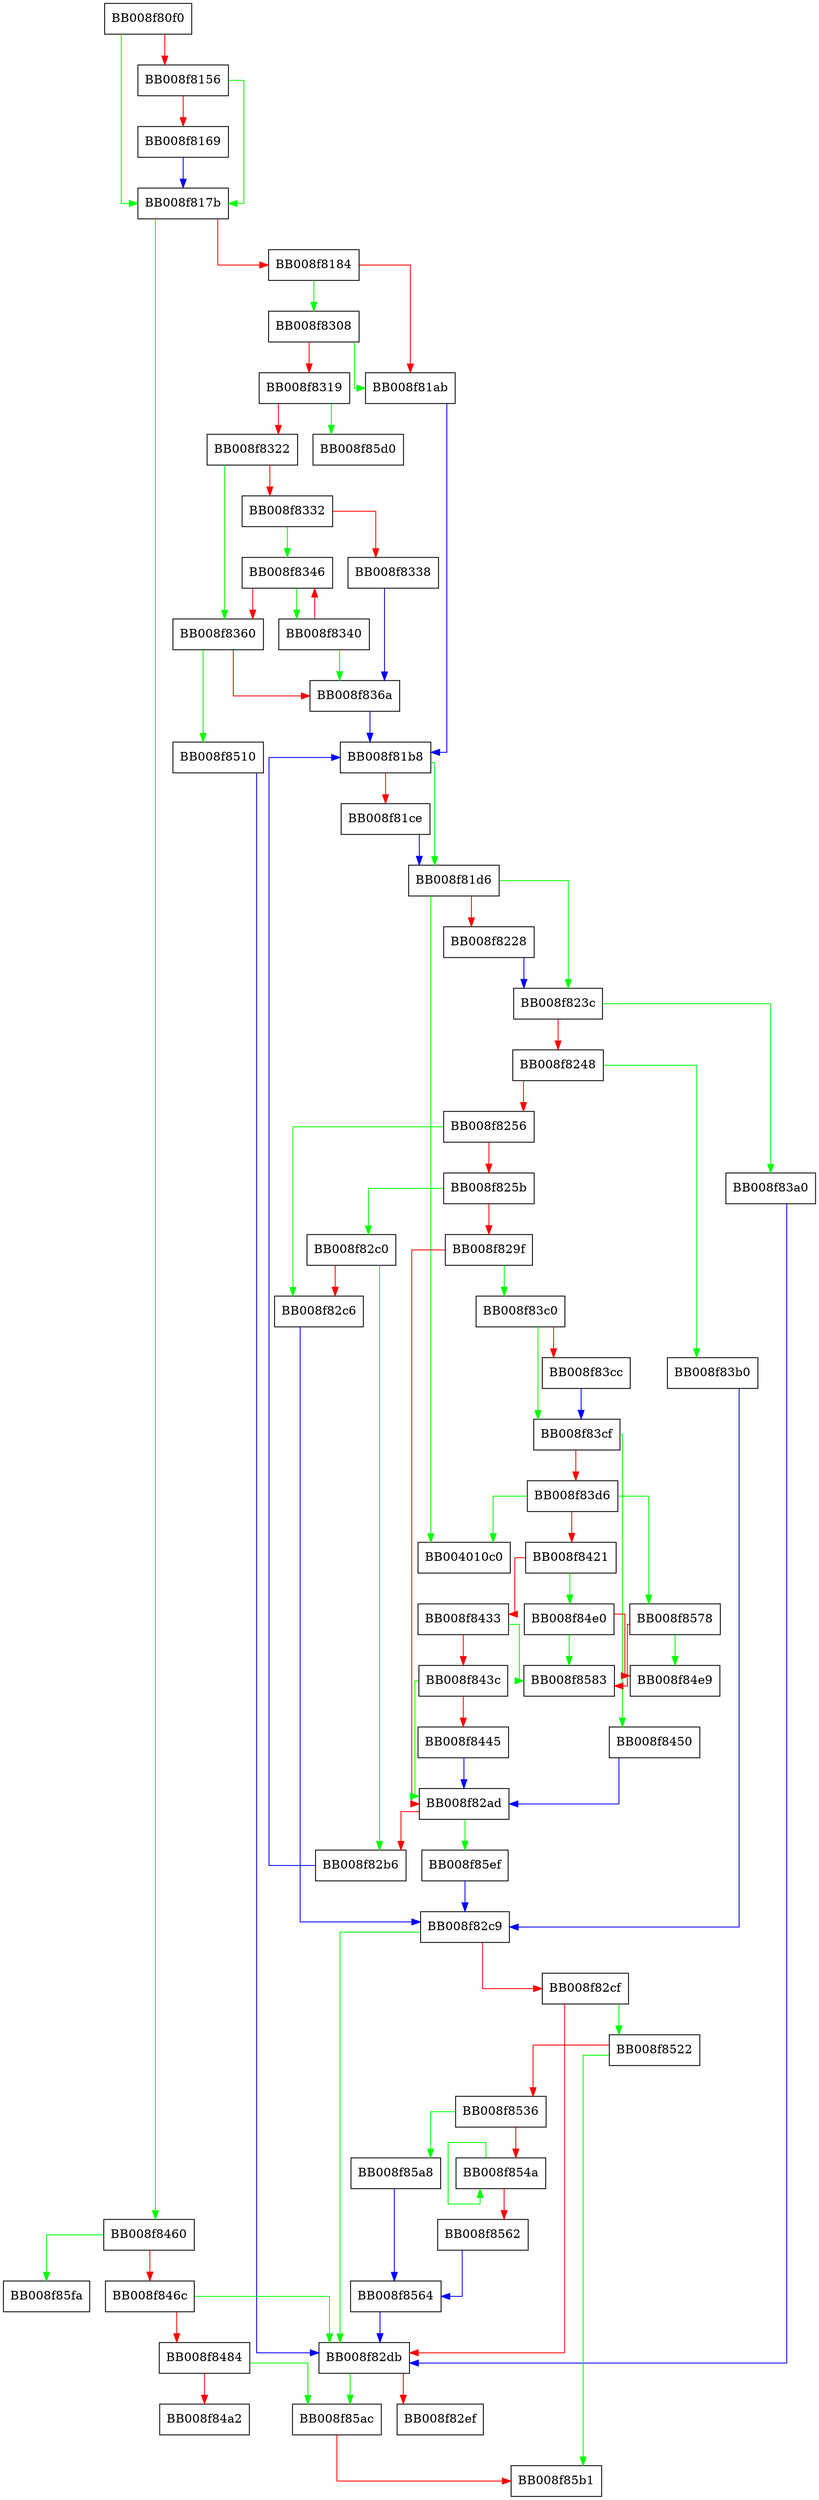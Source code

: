 digraph __gconv_transform_internal_ucs4le {
  node [shape="box"];
  graph [splines=ortho];
  BB008f80f0 -> BB008f817b [color="green"];
  BB008f80f0 -> BB008f8156 [color="red"];
  BB008f8156 -> BB008f817b [color="green"];
  BB008f8156 -> BB008f8169 [color="red"];
  BB008f8169 -> BB008f817b [color="blue"];
  BB008f817b -> BB008f8460 [color="green"];
  BB008f817b -> BB008f8184 [color="red"];
  BB008f8184 -> BB008f8308 [color="green"];
  BB008f8184 -> BB008f81ab [color="red"];
  BB008f81ab -> BB008f81b8 [color="blue"];
  BB008f81b8 -> BB008f81d6 [color="green"];
  BB008f81b8 -> BB008f81ce [color="red"];
  BB008f81ce -> BB008f81d6 [color="blue"];
  BB008f81d6 -> BB004010c0 [color="green"];
  BB008f81d6 -> BB008f823c [color="green"];
  BB008f81d6 -> BB008f8228 [color="red"];
  BB008f8228 -> BB008f823c [color="blue"];
  BB008f823c -> BB008f83a0 [color="green"];
  BB008f823c -> BB008f8248 [color="red"];
  BB008f8248 -> BB008f83b0 [color="green"];
  BB008f8248 -> BB008f8256 [color="red"];
  BB008f8256 -> BB008f82c6 [color="green"];
  BB008f8256 -> BB008f825b [color="red"];
  BB008f825b -> BB008f82c0 [color="green"];
  BB008f825b -> BB008f829f [color="red"];
  BB008f829f -> BB008f83c0 [color="green"];
  BB008f829f -> BB008f82ad [color="red"];
  BB008f82ad -> BB008f85ef [color="green"];
  BB008f82ad -> BB008f82b6 [color="red"];
  BB008f82b6 -> BB008f81b8 [color="blue"];
  BB008f82c0 -> BB008f82b6 [color="green"];
  BB008f82c0 -> BB008f82c6 [color="red"];
  BB008f82c6 -> BB008f82c9 [color="blue"];
  BB008f82c9 -> BB008f82db [color="green"];
  BB008f82c9 -> BB008f82cf [color="red"];
  BB008f82cf -> BB008f8522 [color="green"];
  BB008f82cf -> BB008f82db [color="red"];
  BB008f82db -> BB008f85ac [color="green"];
  BB008f82db -> BB008f82ef [color="red"];
  BB008f8308 -> BB008f81ab [color="green"];
  BB008f8308 -> BB008f8319 [color="red"];
  BB008f8319 -> BB008f85d0 [color="green"];
  BB008f8319 -> BB008f8322 [color="red"];
  BB008f8322 -> BB008f8360 [color="green"];
  BB008f8322 -> BB008f8332 [color="red"];
  BB008f8332 -> BB008f8346 [color="green"];
  BB008f8332 -> BB008f8338 [color="red"];
  BB008f8338 -> BB008f836a [color="blue"];
  BB008f8340 -> BB008f836a [color="green"];
  BB008f8340 -> BB008f8346 [color="red"];
  BB008f8346 -> BB008f8340 [color="green"];
  BB008f8346 -> BB008f8360 [color="red"];
  BB008f8360 -> BB008f8510 [color="green"];
  BB008f8360 -> BB008f836a [color="red"];
  BB008f836a -> BB008f81b8 [color="blue"];
  BB008f83a0 -> BB008f82db [color="blue"];
  BB008f83b0 -> BB008f82c9 [color="blue"];
  BB008f83c0 -> BB008f83cf [color="green"];
  BB008f83c0 -> BB008f83cc [color="red"];
  BB008f83cc -> BB008f83cf [color="blue"];
  BB008f83cf -> BB008f8450 [color="green"];
  BB008f83cf -> BB008f83d6 [color="red"];
  BB008f83d6 -> BB004010c0 [color="green"];
  BB008f83d6 -> BB008f8578 [color="green"];
  BB008f83d6 -> BB008f8421 [color="red"];
  BB008f8421 -> BB008f84e0 [color="green"];
  BB008f8421 -> BB008f8433 [color="red"];
  BB008f8433 -> BB008f8583 [color="green"];
  BB008f8433 -> BB008f843c [color="red"];
  BB008f843c -> BB008f82ad [color="green"];
  BB008f843c -> BB008f8445 [color="red"];
  BB008f8445 -> BB008f82ad [color="blue"];
  BB008f8450 -> BB008f82ad [color="blue"];
  BB008f8460 -> BB008f85fa [color="green"];
  BB008f8460 -> BB008f846c [color="red"];
  BB008f846c -> BB008f82db [color="green"];
  BB008f846c -> BB008f8484 [color="red"];
  BB008f8484 -> BB008f85ac [color="green"];
  BB008f8484 -> BB008f84a2 [color="red"];
  BB008f84e0 -> BB008f8583 [color="green"];
  BB008f84e0 -> BB008f84e9 [color="red"];
  BB008f8510 -> BB008f82db [color="blue"];
  BB008f8522 -> BB008f85b1 [color="green"];
  BB008f8522 -> BB008f8536 [color="red"];
  BB008f8536 -> BB008f85a8 [color="green"];
  BB008f8536 -> BB008f854a [color="red"];
  BB008f854a -> BB008f854a [color="green"];
  BB008f854a -> BB008f8562 [color="red"];
  BB008f8562 -> BB008f8564 [color="blue"];
  BB008f8564 -> BB008f82db [color="blue"];
  BB008f8578 -> BB008f84e9 [color="green"];
  BB008f8578 -> BB008f8583 [color="red"];
  BB008f85a8 -> BB008f8564 [color="blue"];
  BB008f85ac -> BB008f85b1 [color="red"];
  BB008f85ef -> BB008f82c9 [color="blue"];
}